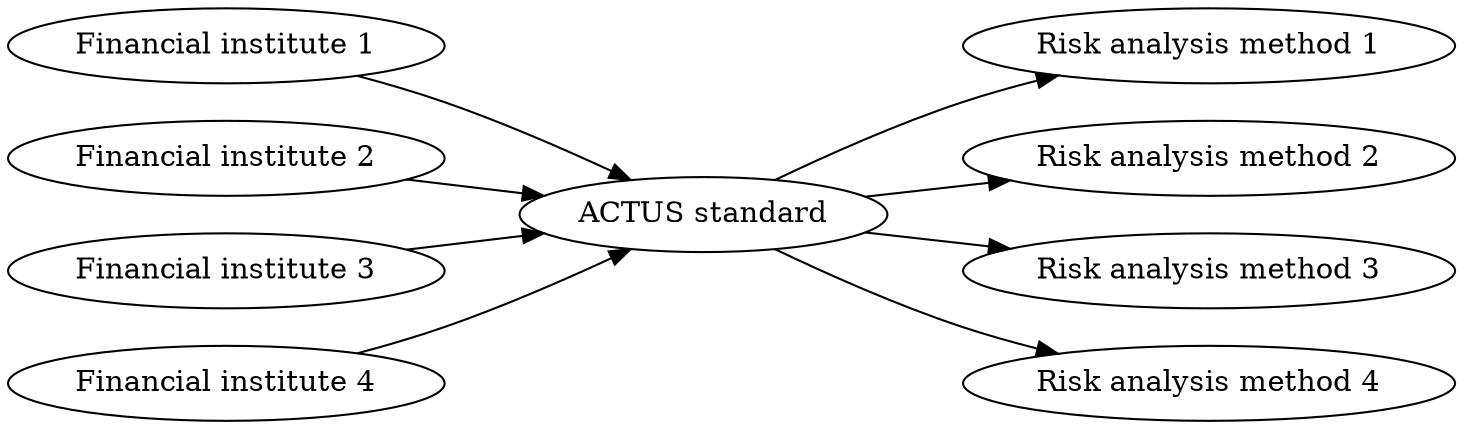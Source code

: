 digraph { 
  institution1 [ label = "Financial institute 1" ];
  institution2 [ label = "Financial institute 2" ];
  institution3 [ label = "Financial institute 3" ];
  institution4 [ label = "Financial institute 4" ];
  actus [ label = "ACTUS standard" ];
  analysis1 [ label = "Risk analysis method 1" ];
  analysis2 [ label = "Risk analysis method 2" ];
  analysis3 [ label = "Risk analysis method 3" ];
  analysis4 [ label = "Risk analysis method 4" ];

  rankdir=LR

  institution1 -> actus;
  institution2 -> actus;
  institution3 -> actus;
  institution4 -> actus;

  actus -> analysis1;
  actus -> analysis2;
  actus -> analysis3;
  actus -> analysis4;
} 
